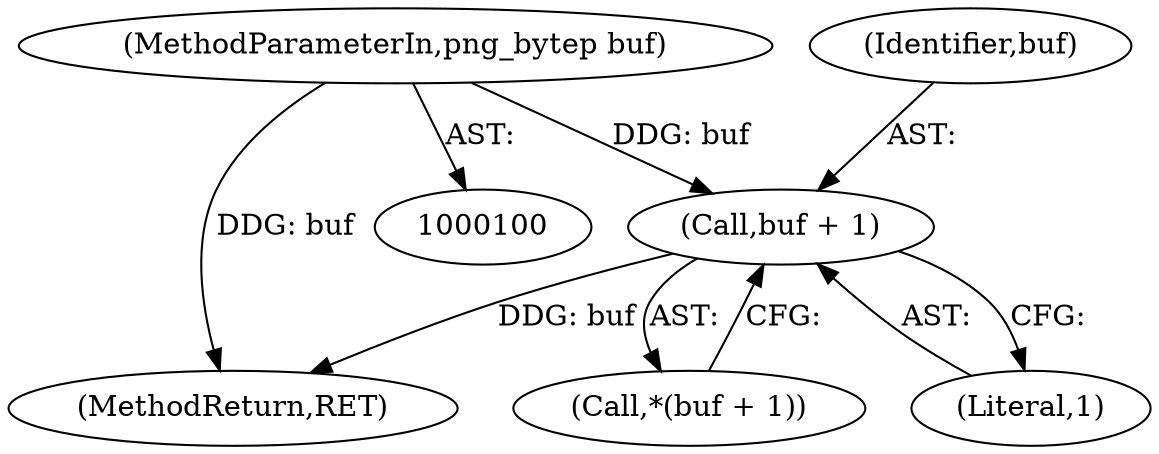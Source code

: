 digraph "1_Chrome_7f3d85b096f66870a15b37c2f40b219b2e292693_12@del" {
"1000118" [label="(Call,buf + 1)"];
"1000101" [label="(MethodParameterIn,png_bytep buf)"];
"1000120" [label="(Literal,1)"];
"1000117" [label="(Call,*(buf + 1))"];
"1000118" [label="(Call,buf + 1)"];
"1000123" [label="(MethodReturn,RET)"];
"1000119" [label="(Identifier,buf)"];
"1000101" [label="(MethodParameterIn,png_bytep buf)"];
"1000118" -> "1000117"  [label="AST: "];
"1000118" -> "1000120"  [label="CFG: "];
"1000119" -> "1000118"  [label="AST: "];
"1000120" -> "1000118"  [label="AST: "];
"1000117" -> "1000118"  [label="CFG: "];
"1000118" -> "1000123"  [label="DDG: buf"];
"1000101" -> "1000118"  [label="DDG: buf"];
"1000101" -> "1000100"  [label="AST: "];
"1000101" -> "1000123"  [label="DDG: buf"];
}
